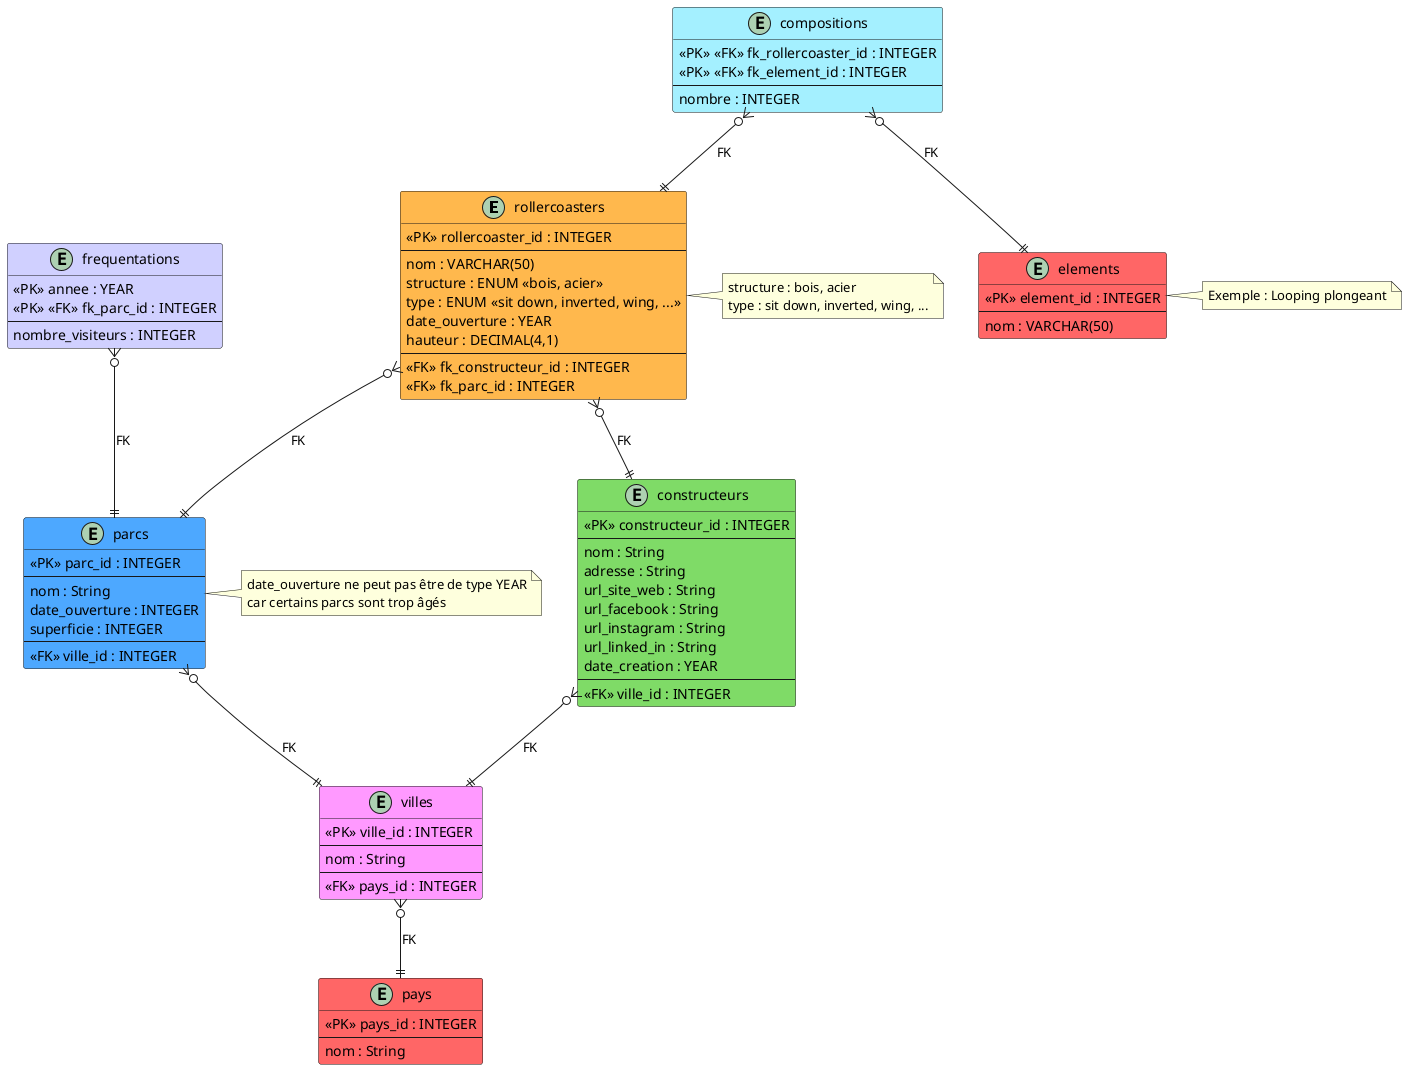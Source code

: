@startuml

' Personnalisation des stéréotypes PK et FK :
skinparam class {
    StereotypeFontColor<<PK>> Black
    StereotypeFontColor<<FK>> Black
    StereotypeBackgroundColor<<PK>> YellowGreen
    StereotypeBackgroundColor<<FK>> LightSkyBlue
    SterotypeBorderColor<<PK>> Black
    SterotypeBorderColor<<FK>> Black
}

' ---------------------------------
' Définition des entités (tables) :
' ---------------------------------

entity rollercoasters #FFB84D {
    <<PK>> rollercoaster_id : INTEGER
    --
    nom : VARCHAR(50)
    structure : ENUM <<bois, acier>>
    type : ENUM <<sit down, inverted, wing, ...>>
    date_ouverture : YEAR
    hauteur : DECIMAL(4,1)
    --
    <<FK>> fk_constructeur_id : INTEGER
    <<FK>> fk_parc_id : INTEGER
}

entity constructeurs #7FDB67 {
    <<PK>> constructeur_id : INTEGER
    --
    nom : String
    adresse : String
    url_site_web : String
    url_facebook : String
    url_instagram : String
    url_linked_in : String
    date_creation : YEAR
    --
     <<FK>> ville_id : INTEGER
}

entity parcs #4DA8FF {
    <<PK>> parc_id : INTEGER
    --
    nom : String    
    date_ouverture : INTEGER
    superficie : INTEGER
    --
     <<FK>> ville_id : INTEGER
}

entity villes #FF99FF {
    <<PK>> ville_id : INTEGER
    --
    nom : String
    --
     <<FK>> pays_id : INTEGER
}

entity pays #FF6666 {
    <<PK>> pays_id : INTEGER
    --
    nom : String
}

entity compositions #A4F0FF {
    <<PK>> <<FK>> fk_rollercoaster_id : INTEGER
    <<PK>> <<FK>> fk_element_id : INTEGER
    --
    nombre : INTEGER
}

entity elements #FF6666 {
    <<PK>> element_id : INTEGER
    --
    nom : VARCHAR(50)
}

entity frequentations #D0D0FF {
    <<PK>> annee : YEAR
    <<PK>> <<FK>> fk_parc_id : INTEGER
    --
    nombre_visiteurs : INTEGER
}


' --------------------------------------------
' Définition des relations entre les entités :
' --------------------------------------------

rollercoasters }o--|| constructeurs : "FK"

' COMPLETER ICI LES 4 RELATIONS MANQUANTES

compositions }o--|| rollercoasters : "FK"
compositions }o--|| elements : "FK"
frequentations }o--|| parcs : "FK"

rollercoasters }o--|| parcs : "FK"
constructeurs }o--|| villes : "FK"
parcs }o--|| villes : "FK"
villes }o--|| pays : "FK"
' ---------------------------------------------------------
' Annotations sur les types ou autres informations utiles :
' ---------------------------------------------------------

note right of rollercoasters
    structure : bois, acier
    type : sit down, inverted, wing, ...
end note

note right of parcs
    date_ouverture ne peut pas être de type YEAR
    car certains parcs sont trop âgés
end note

note right of elements
    Exemple : Looping plongeant
end note

@enduml
